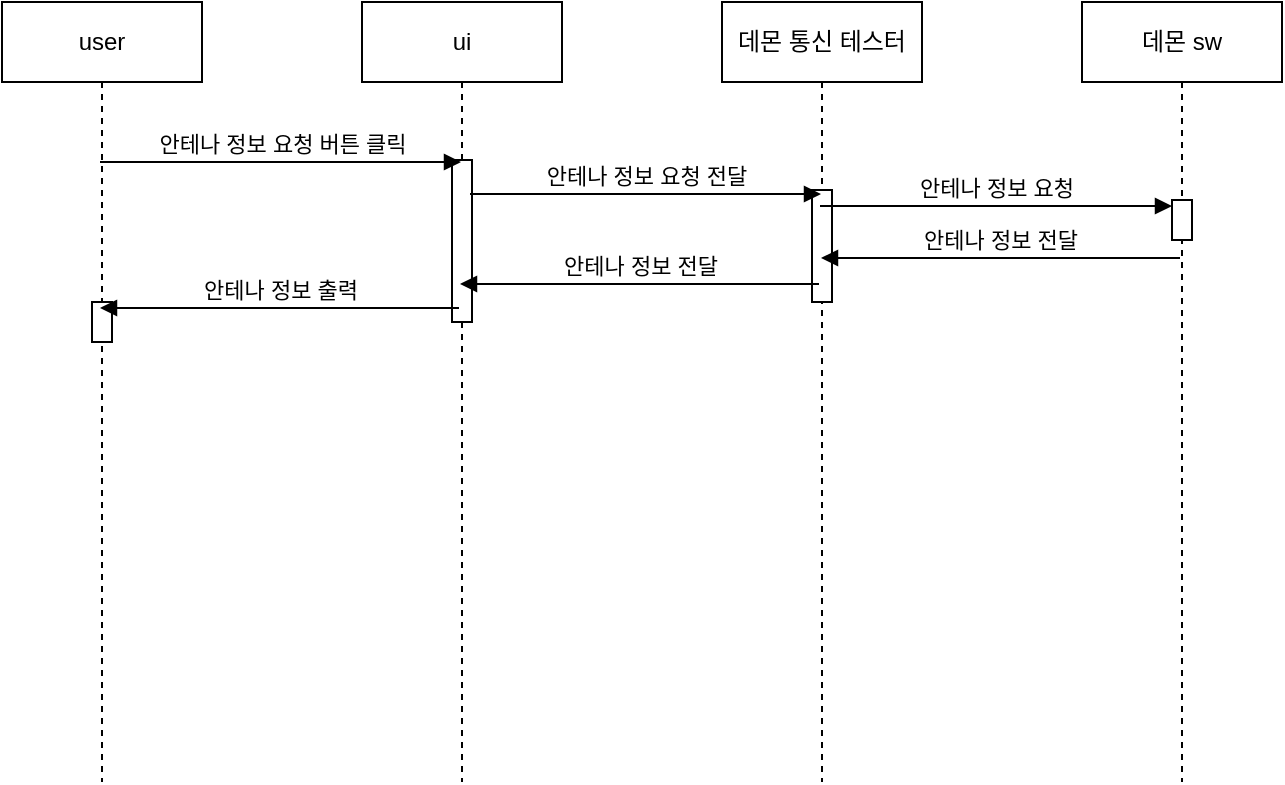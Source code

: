 <mxfile version="20.5.3" type="github">
  <diagram id="kgpKYQtTHZ0yAKxKKP6v" name="Page-1">
    <mxGraphModel dx="1038" dy="579" grid="1" gridSize="10" guides="1" tooltips="1" connect="1" arrows="1" fold="1" page="1" pageScale="1" pageWidth="850" pageHeight="1100" math="0" shadow="0">
      <root>
        <mxCell id="0" />
        <mxCell id="1" parent="0" />
        <mxCell id="-2dRMsqjgRDEakh5BGVs-9" value="ui" style="shape=umlLifeline;perimeter=lifelinePerimeter;whiteSpace=wrap;html=1;container=1;collapsible=0;recursiveResize=0;outlineConnect=0;" vertex="1" parent="1">
          <mxGeometry x="281" y="10" width="100" height="390" as="geometry" />
        </mxCell>
        <mxCell id="-2dRMsqjgRDEakh5BGVs-10" value="" style="html=1;points=[];perimeter=orthogonalPerimeter;" vertex="1" parent="-2dRMsqjgRDEakh5BGVs-9">
          <mxGeometry x="45" y="79" width="10" height="81" as="geometry" />
        </mxCell>
        <mxCell id="-2dRMsqjgRDEakh5BGVs-11" value="user" style="shape=umlLifeline;perimeter=lifelinePerimeter;whiteSpace=wrap;html=1;container=1;collapsible=0;recursiveResize=0;outlineConnect=0;" vertex="1" parent="1">
          <mxGeometry x="101" y="10" width="100" height="390" as="geometry" />
        </mxCell>
        <mxCell id="-2dRMsqjgRDEakh5BGVs-12" value="" style="html=1;points=[];perimeter=orthogonalPerimeter;" vertex="1" parent="-2dRMsqjgRDEakh5BGVs-11">
          <mxGeometry x="45" y="150" width="10" height="20" as="geometry" />
        </mxCell>
        <mxCell id="-2dRMsqjgRDEakh5BGVs-13" value="데몬 통신 테스터" style="shape=umlLifeline;perimeter=lifelinePerimeter;whiteSpace=wrap;html=1;container=1;collapsible=0;recursiveResize=0;outlineConnect=0;" vertex="1" parent="1">
          <mxGeometry x="461" y="10" width="100" height="390" as="geometry" />
        </mxCell>
        <mxCell id="-2dRMsqjgRDEakh5BGVs-14" value="" style="html=1;points=[];perimeter=orthogonalPerimeter;" vertex="1" parent="-2dRMsqjgRDEakh5BGVs-13">
          <mxGeometry x="45" y="94" width="10" height="56" as="geometry" />
        </mxCell>
        <mxCell id="-2dRMsqjgRDEakh5BGVs-15" value="데몬 sw" style="shape=umlLifeline;perimeter=lifelinePerimeter;whiteSpace=wrap;html=1;container=1;collapsible=0;recursiveResize=0;outlineConnect=0;" vertex="1" parent="1">
          <mxGeometry x="641" y="10" width="100" height="390" as="geometry" />
        </mxCell>
        <mxCell id="-2dRMsqjgRDEakh5BGVs-16" value="" style="html=1;points=[];perimeter=orthogonalPerimeter;" vertex="1" parent="-2dRMsqjgRDEakh5BGVs-15">
          <mxGeometry x="45" y="99" width="10" height="20" as="geometry" />
        </mxCell>
        <mxCell id="-2dRMsqjgRDEakh5BGVs-17" value="안테나 정보 요청 버튼 클릭" style="html=1;verticalAlign=bottom;endArrow=block;rounded=0;" edge="1" parent="1" target="-2dRMsqjgRDEakh5BGVs-9">
          <mxGeometry width="80" relative="1" as="geometry">
            <mxPoint x="150" y="90" as="sourcePoint" />
            <mxPoint x="230" y="90" as="targetPoint" />
          </mxGeometry>
        </mxCell>
        <mxCell id="-2dRMsqjgRDEakh5BGVs-18" value="안테나 정보 요청 전달" style="html=1;verticalAlign=bottom;endArrow=block;rounded=0;" edge="1" parent="1">
          <mxGeometry width="80" relative="1" as="geometry">
            <mxPoint x="335" y="106" as="sourcePoint" />
            <mxPoint x="510.5" y="106" as="targetPoint" />
          </mxGeometry>
        </mxCell>
        <mxCell id="-2dRMsqjgRDEakh5BGVs-19" value="안테나 정보 요청" style="html=1;verticalAlign=bottom;endArrow=block;rounded=0;" edge="1" parent="1" target="-2dRMsqjgRDEakh5BGVs-16">
          <mxGeometry width="80" relative="1" as="geometry">
            <mxPoint x="510" y="112" as="sourcePoint" />
            <mxPoint x="685.5" y="112" as="targetPoint" />
          </mxGeometry>
        </mxCell>
        <mxCell id="-2dRMsqjgRDEakh5BGVs-20" value="안테나 정보 전달" style="html=1;verticalAlign=bottom;endArrow=block;rounded=0;" edge="1" parent="1">
          <mxGeometry width="80" relative="1" as="geometry">
            <mxPoint x="690" y="138" as="sourcePoint" />
            <mxPoint x="510.5" y="138" as="targetPoint" />
          </mxGeometry>
        </mxCell>
        <mxCell id="-2dRMsqjgRDEakh5BGVs-21" value="안테나 정보 전달" style="html=1;verticalAlign=bottom;endArrow=block;rounded=0;" edge="1" parent="1">
          <mxGeometry width="80" relative="1" as="geometry">
            <mxPoint x="509.5" y="151" as="sourcePoint" />
            <mxPoint x="330" y="151" as="targetPoint" />
          </mxGeometry>
        </mxCell>
        <mxCell id="-2dRMsqjgRDEakh5BGVs-22" value="안테나 정보 출력" style="html=1;verticalAlign=bottom;endArrow=block;rounded=0;" edge="1" parent="1">
          <mxGeometry width="80" relative="1" as="geometry">
            <mxPoint x="329.5" y="163" as="sourcePoint" />
            <mxPoint x="150" y="163" as="targetPoint" />
          </mxGeometry>
        </mxCell>
      </root>
    </mxGraphModel>
  </diagram>
</mxfile>
